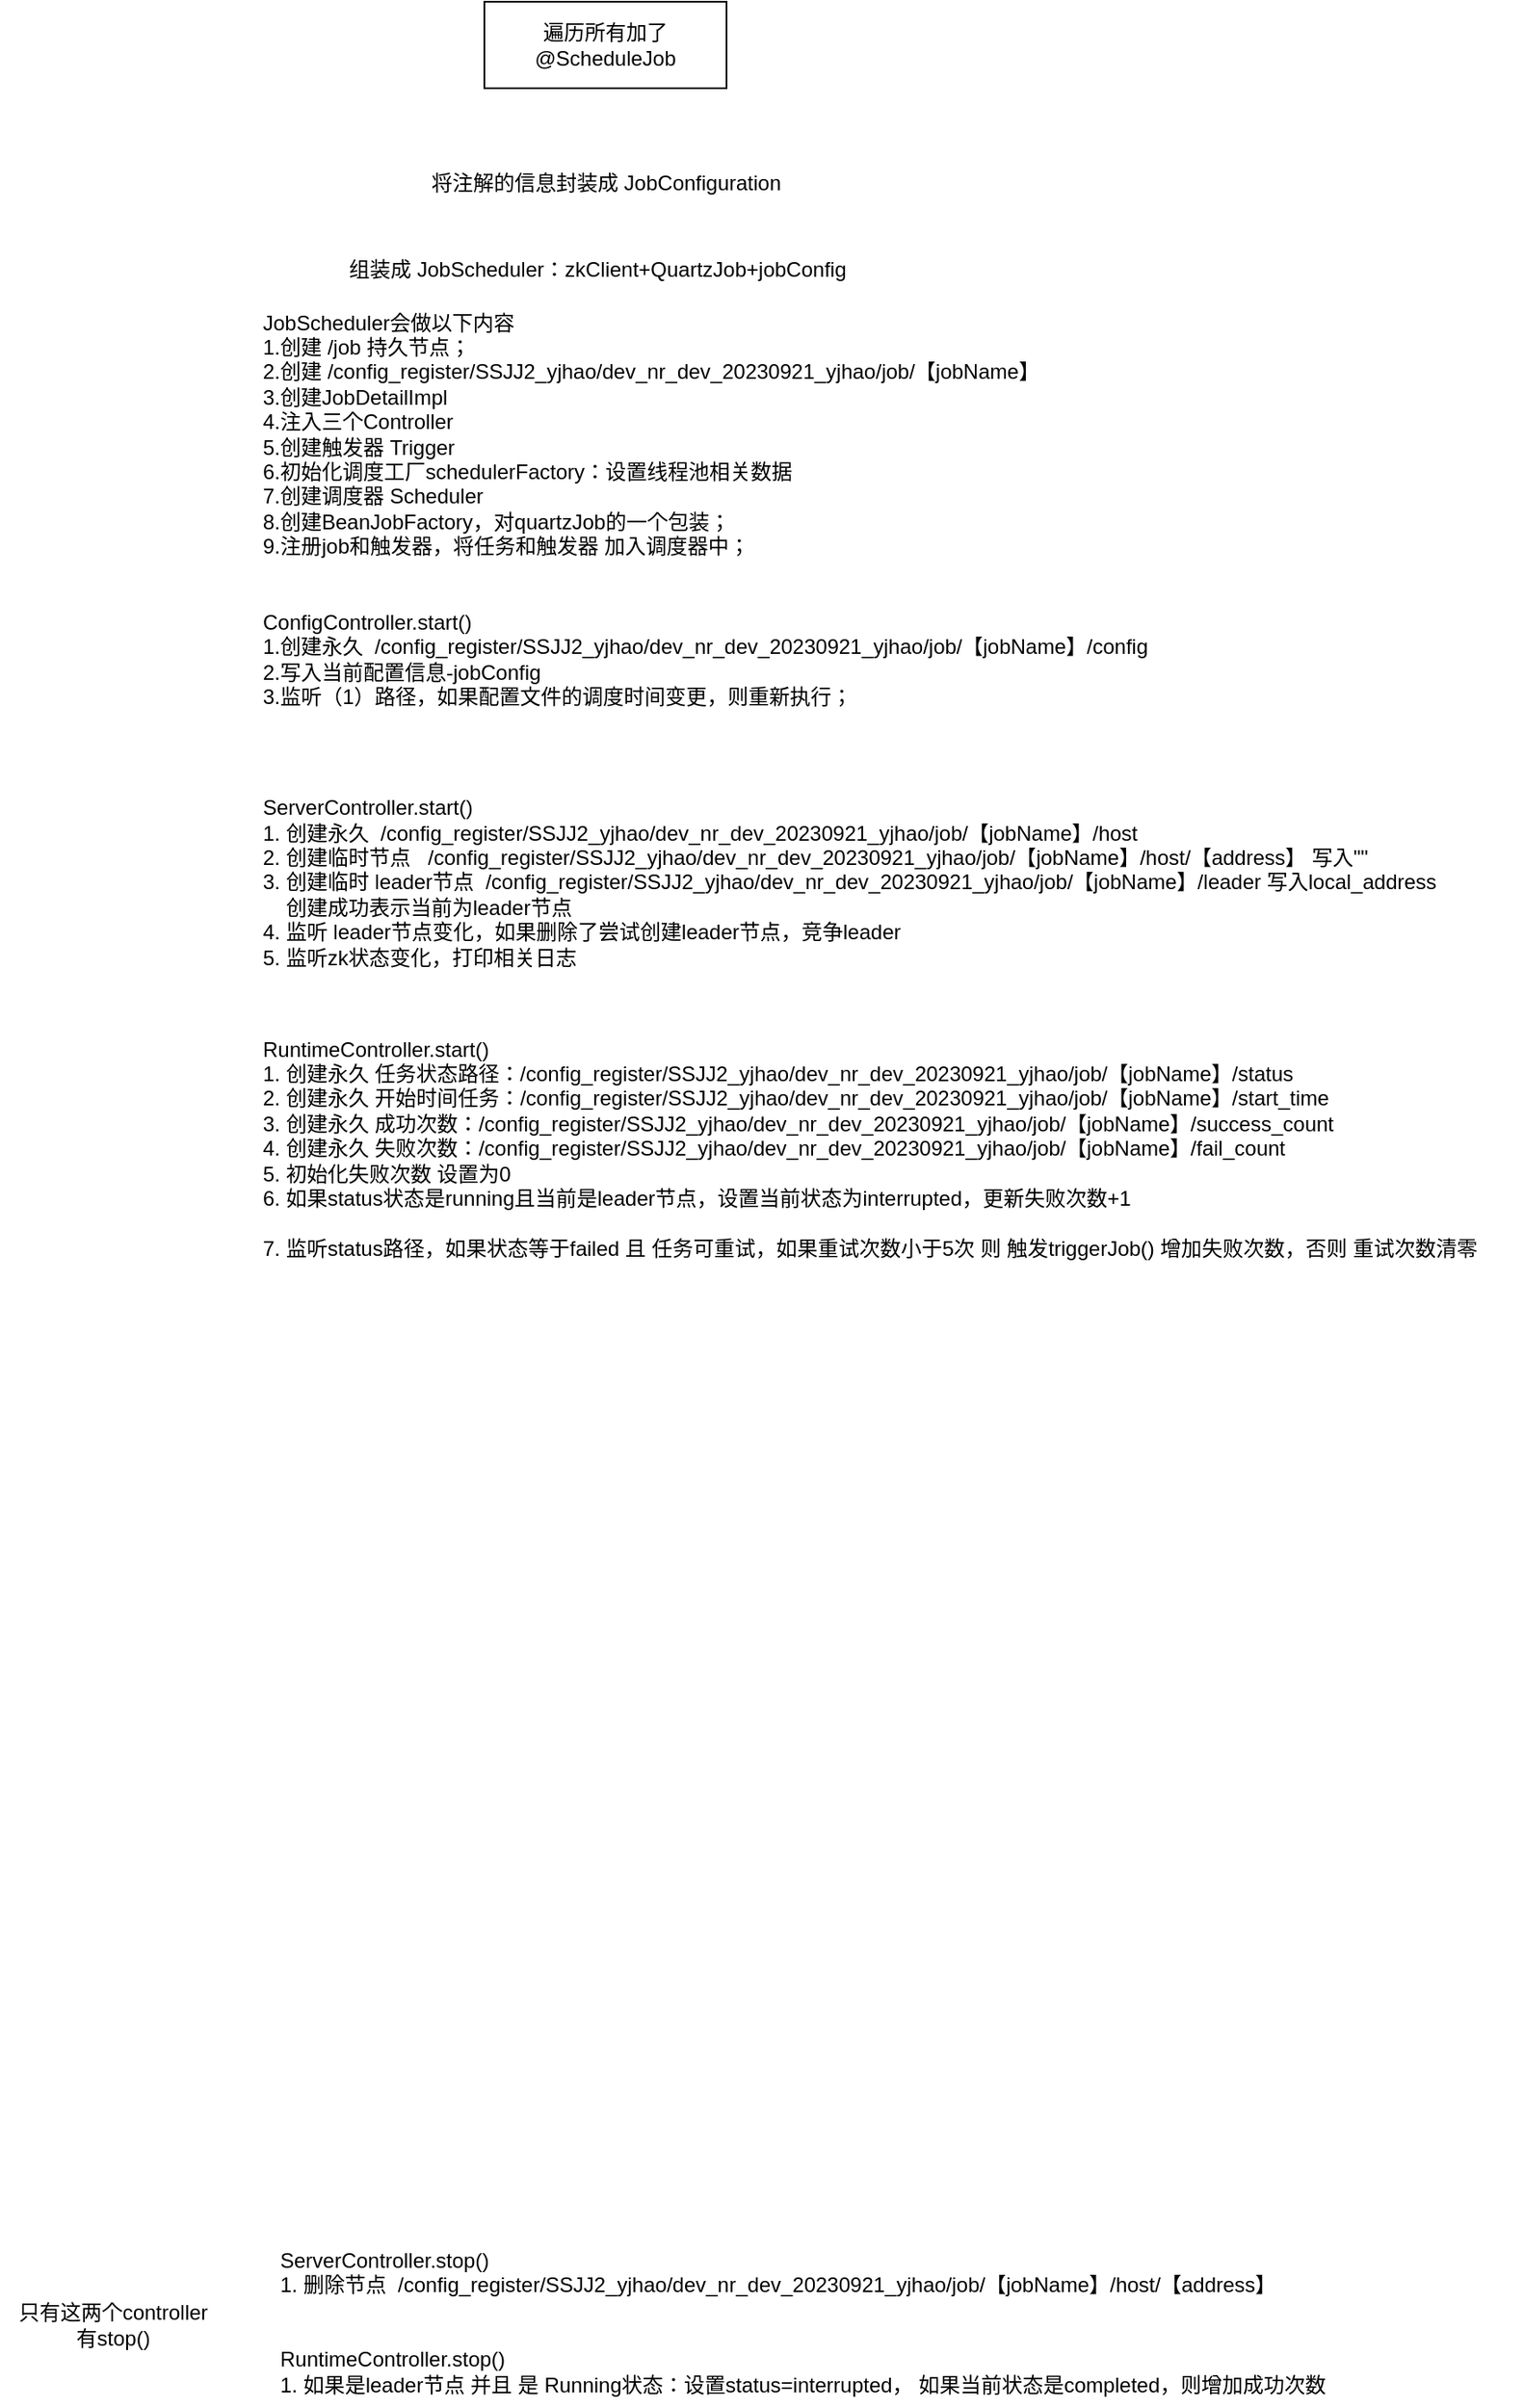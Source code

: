 <mxfile version="24.0.7" type="github">
  <diagram name="第 1 页" id="SLGTNkqRNNtPHZcDP9Wr">
    <mxGraphModel dx="1195" dy="622" grid="1" gridSize="10" guides="1" tooltips="1" connect="1" arrows="1" fold="1" page="1" pageScale="1" pageWidth="4681" pageHeight="3300" math="0" shadow="0">
      <root>
        <mxCell id="0" />
        <mxCell id="1" parent="0" />
        <mxCell id="ev34wY9_qKmPzgufzEUB-1" value="遍历所有加了&lt;div&gt;@ScheduleJob&lt;br&gt;&lt;/div&gt;" style="rounded=0;whiteSpace=wrap;html=1;" parent="1" vertex="1">
          <mxGeometry x="350" y="90" width="140" height="50" as="geometry" />
        </mxCell>
        <mxCell id="ev34wY9_qKmPzgufzEUB-2" value="将注解的信息封装成&amp;nbsp;JobConfiguration" style="text;html=1;align=center;verticalAlign=middle;resizable=0;points=[];autosize=1;strokeColor=none;fillColor=none;" parent="1" vertex="1">
          <mxGeometry x="305" y="180" width="230" height="30" as="geometry" />
        </mxCell>
        <mxCell id="ev34wY9_qKmPzgufzEUB-3" value="组装成&amp;nbsp;JobScheduler：zkClient+QuartzJob+jobConfig" style="text;html=1;align=center;verticalAlign=middle;resizable=0;points=[];autosize=1;strokeColor=none;fillColor=none;" parent="1" vertex="1">
          <mxGeometry x="260" y="230" width="310" height="30" as="geometry" />
        </mxCell>
        <mxCell id="ev34wY9_qKmPzgufzEUB-5" value="JobScheduler会做以下内容&lt;div&gt;1.创建 /job 持久节点；&lt;/div&gt;&lt;div&gt;2.创建&amp;nbsp;/config_register/SSJJ2_yjhao/dev_nr_dev_20230921_yjhao/job/【jobName】&lt;/div&gt;&lt;div&gt;3.创建JobDetailImpl&lt;/div&gt;&lt;div&gt;4.注入三个Controller&lt;/div&gt;&lt;div&gt;5.创建触发器&amp;nbsp;Trigger&lt;/div&gt;&lt;div&gt;6.初始化调度工厂schedulerFactory：设置线程池相关数据&lt;/div&gt;&lt;div&gt;7.创建调度器&amp;nbsp;Scheduler&lt;/div&gt;&lt;div&gt;8.创建BeanJobFactory，对quartzJob的一个包装；&lt;/div&gt;&lt;div&gt;9.注册job和触发器，将任务和触发器 加入调度器中；&lt;/div&gt;" style="text;html=1;align=left;verticalAlign=middle;resizable=0;points=[];autosize=1;strokeColor=none;fillColor=none;" parent="1" vertex="1">
          <mxGeometry x="220" y="260" width="470" height="160" as="geometry" />
        </mxCell>
        <mxCell id="ev34wY9_qKmPzgufzEUB-6" value="ConfigController.start()&lt;div&gt;1.创建永久&amp;nbsp;&lt;span style=&quot;background-color: initial;&quot;&gt;&amp;nbsp;/config_register/SSJJ2_yjhao/dev_nr_dev_20230921_yjhao/job/【jobName】/config&lt;/span&gt;&lt;/div&gt;&lt;div&gt;&lt;span style=&quot;background-color: initial;&quot;&gt;2.写入当前配置信息-jobConfig&lt;/span&gt;&lt;/div&gt;&lt;div&gt;&lt;span style=&quot;background-color: initial;&quot;&gt;3.监听（1）路径，如果配置文件的调度时间变更，则重新执行；&lt;/span&gt;&lt;/div&gt;" style="text;html=1;align=left;verticalAlign=middle;resizable=0;points=[];autosize=1;strokeColor=none;fillColor=none;" parent="1" vertex="1">
          <mxGeometry x="220" y="435" width="540" height="70" as="geometry" />
        </mxCell>
        <mxCell id="ev34wY9_qKmPzgufzEUB-7" value="ServerController.start()&lt;div&gt;1. 创建永久&amp;nbsp;&lt;span style=&quot;background-color: initial;&quot;&gt;&amp;nbsp;/config_register/SSJJ2_yjhao/dev_nr_dev_20230921_yjhao/job/【jobName】/host&lt;/span&gt;&lt;/div&gt;&lt;div&gt;&lt;span style=&quot;background-color: initial;&quot;&gt;2. 创建临时节点&amp;nbsp;&lt;/span&gt;&lt;span style=&quot;background-color: initial;&quot;&gt;&amp;nbsp;&lt;/span&gt;&lt;span style=&quot;background-color: initial;&quot;&gt;&amp;nbsp;/config_register/SSJJ2_yjhao/dev_nr_dev_20230921_yjhao/job/【jobName】/host/【address】 写入&quot;&quot;&lt;/span&gt;&lt;span style=&quot;background-color: initial;&quot;&gt;&lt;br&gt;&lt;/span&gt;&lt;/div&gt;&lt;div&gt;&lt;span style=&quot;background-color: initial;&quot;&gt;3. 创建临时 leader节点&amp;nbsp;&lt;/span&gt;&lt;span style=&quot;background-color: initial;&quot;&gt;&amp;nbsp;/config_register/SSJJ2_yjhao/dev_nr_dev_20230921_yjhao/job/【jobName】/&lt;/span&gt;leader&amp;nbsp;&lt;span style=&quot;background-color: initial;&quot;&gt;写入&lt;/span&gt;&lt;span style=&quot;background-color: initial;&quot;&gt;local_address&lt;/span&gt;&lt;/div&gt;&lt;div&gt;&lt;span style=&quot;background-color: initial;&quot;&gt;&amp;nbsp; &amp;nbsp; 创建成功表示当前为leader节点&lt;/span&gt;&lt;/div&gt;&lt;div&gt;&lt;span style=&quot;background-color: initial;&quot;&gt;4. 监听 leader节点变化，如果删除了尝试创建leader节点，竞争leader&lt;/span&gt;&lt;/div&gt;&lt;div&gt;&lt;span style=&quot;background-color: initial;&quot;&gt;5. 监听zk状态变化，打印相关日志&lt;/span&gt;&lt;/div&gt;&lt;div&gt;&lt;span style=&quot;background-color: initial;&quot;&gt;&lt;br&gt;&lt;/span&gt;&lt;/div&gt;&lt;div&gt;&lt;span style=&quot;background-color: initial;&quot;&gt;&lt;br&gt;&lt;/span&gt;&lt;/div&gt;&lt;div&gt;&lt;span style=&quot;background-color: initial;&quot;&gt;&lt;br&gt;&lt;/span&gt;&lt;/div&gt;&lt;div&gt;&lt;br&gt;&lt;/div&gt;&lt;div&gt;&lt;span style=&quot;background-color: initial;&quot;&gt;&lt;br&gt;&lt;/span&gt;&lt;/div&gt;" style="text;html=1;align=left;verticalAlign=middle;resizable=0;points=[];autosize=1;strokeColor=none;fillColor=none;" parent="1" vertex="1">
          <mxGeometry x="220" y="540" width="700" height="190" as="geometry" />
        </mxCell>
        <mxCell id="vQPJKM96OHTSwmyTBU9X-1" value="RuntimeController.start()&lt;div&gt;1. 创建永久 任务状态路径：/config_register/SSJJ2_yjhao/dev_nr_dev_20230921_yjhao/job/【jobName】/status&lt;/div&gt;&lt;div&gt;2. 创建永久 开始时间任务：&lt;span style=&quot;background-color: initial;&quot;&gt;/config_register/SSJJ2_yjhao/dev_nr_dev_20230921_yjhao/job/【jobName】/&lt;/span&gt;&lt;span style=&quot;background-color: initial;&quot;&gt;start_time&lt;/span&gt;&lt;/div&gt;&lt;div&gt;&lt;span style=&quot;background-color: initial;&quot;&gt;3. 创建永久 成功次数：&lt;/span&gt;&lt;span style=&quot;background-color: initial;&quot;&gt;/config_register/SSJJ2_yjhao/dev_nr_dev_20230921_yjhao/job/【jobName】/&lt;/span&gt;&lt;span style=&quot;background-color: initial;&quot;&gt;success_count&lt;/span&gt;&lt;/div&gt;&lt;div&gt;&lt;span style=&quot;background-color: initial;&quot;&gt;4. 创建永久 失败次数：&lt;/span&gt;&lt;span style=&quot;background-color: initial;&quot;&gt;/config_register/SSJJ2_yjhao/dev_nr_dev_20230921_yjhao/job/【jobName】/&lt;/span&gt;&lt;span style=&quot;background-color: initial;&quot;&gt;fail_count&lt;/span&gt;&lt;/div&gt;&lt;div&gt;&lt;span style=&quot;background-color: initial;&quot;&gt;5. 初始化失败次数 设置为0&lt;/span&gt;&lt;/div&gt;&lt;div&gt;&lt;span style=&quot;background-color: initial;&quot;&gt;6. 如果status状态是running且当前是leader节点，设置当前状态为&lt;/span&gt;&lt;span style=&quot;background-color: initial;&quot;&gt;interrupted，更新失败次数+1&lt;/span&gt;&lt;/div&gt;&lt;div&gt;&lt;span style=&quot;background-color: initial;&quot;&gt;&lt;br&gt;&lt;/span&gt;&lt;/div&gt;&lt;div&gt;&lt;span style=&quot;background-color: initial;&quot;&gt;7. 监听status路径，如果状态等于&lt;/span&gt;&lt;span style=&quot;background-color: initial;&quot;&gt;failed 且 任务可重试，如果重试次数小于5次 则 触发&lt;/span&gt;&lt;span style=&quot;background-color: initial;&quot;&gt;triggerJob() 增加失败次数，否则 重试次数清零&lt;/span&gt;&lt;/div&gt;&lt;div&gt;&lt;span style=&quot;background-color: initial;&quot;&gt;&amp;nbsp;&lt;/span&gt;&lt;/div&gt;" style="text;html=1;align=left;verticalAlign=middle;resizable=0;points=[];autosize=1;strokeColor=none;fillColor=none;" vertex="1" parent="1">
          <mxGeometry x="220" y="680" width="730" height="160" as="geometry" />
        </mxCell>
        <mxCell id="vQPJKM96OHTSwmyTBU9X-2" value="ServerController.stop()&lt;div&gt;1. 删除节点&amp;nbsp;&lt;span style=&quot;background-color: initial;&quot;&gt;&amp;nbsp;/config_register/SSJJ2_yjhao/dev_nr_dev_20230921_yjhao/job/【jobName】/host/【address】&lt;/span&gt;&lt;/div&gt;&lt;div&gt;&lt;br&gt;&lt;/div&gt;" style="text;html=1;align=left;verticalAlign=middle;resizable=0;points=[];autosize=1;strokeColor=none;fillColor=none;" vertex="1" parent="1">
          <mxGeometry x="230" y="1380" width="600" height="60" as="geometry" />
        </mxCell>
        <mxCell id="vQPJKM96OHTSwmyTBU9X-3" value="RuntimeController.stop()&lt;div&gt;1. 如果是leader节点 并且 是 Running状态：设置status=interrupted， 如果当前状态是completed，则增加成功次数&lt;/div&gt;" style="text;html=1;align=left;verticalAlign=middle;resizable=0;points=[];autosize=1;strokeColor=none;fillColor=none;" vertex="1" parent="1">
          <mxGeometry x="230" y="1440" width="630" height="40" as="geometry" />
        </mxCell>
        <mxCell id="vQPJKM96OHTSwmyTBU9X-4" value="只有这两个controller&lt;div&gt;有stop()&lt;/div&gt;" style="text;html=1;align=center;verticalAlign=middle;resizable=0;points=[];autosize=1;strokeColor=none;fillColor=none;" vertex="1" parent="1">
          <mxGeometry x="70" y="1413" width="130" height="40" as="geometry" />
        </mxCell>
      </root>
    </mxGraphModel>
  </diagram>
</mxfile>

